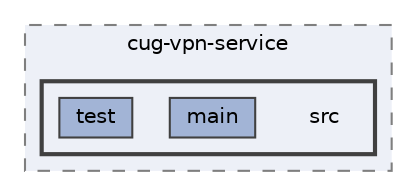 digraph "repository/cug-vpn-service/src"
{
 // LATEX_PDF_SIZE
  bgcolor="transparent";
  edge [fontname=Helvetica,fontsize=10,labelfontname=Helvetica,labelfontsize=10];
  node [fontname=Helvetica,fontsize=10,shape=box,height=0.2,width=0.4];
  compound=true
  subgraph clusterdir_d03006fb2c374e6671ab8b48abe5f9b7 {
    graph [ bgcolor="#edf0f7", pencolor="grey50", label="cug-vpn-service", fontname=Helvetica,fontsize=10 style="filled,dashed", URL="dir_d03006fb2c374e6671ab8b48abe5f9b7.html",tooltip=""]
  subgraph clusterdir_46f65952b5af99f6502ee74132e70415 {
    graph [ bgcolor="#edf0f7", pencolor="grey25", label="", fontname=Helvetica,fontsize=10 style="filled,bold", URL="dir_46f65952b5af99f6502ee74132e70415.html",tooltip=""]
    dir_46f65952b5af99f6502ee74132e70415 [shape=plaintext, label="src"];
  dir_31fba5412247ab2e9ed2771e57b04d46 [label="main", fillcolor="#a2b4d6", color="grey25", style="filled", URL="dir_31fba5412247ab2e9ed2771e57b04d46.html",tooltip=""];
  dir_c440a1d45427ee2bc7d7c548e4ca1ca7 [label="test", fillcolor="#a2b4d6", color="grey25", style="filled", URL="dir_c440a1d45427ee2bc7d7c548e4ca1ca7.html",tooltip=""];
  }
  }
}
